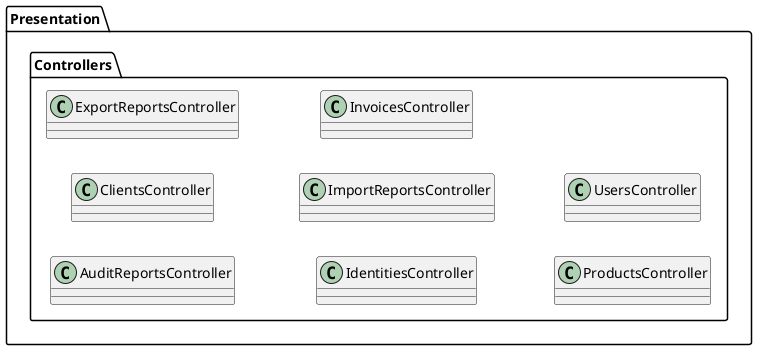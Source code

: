 @startuml Presentation
skinparam DefaultTextAlignment center
skinparam Linetype polyline
left to right direction

package Presentation {
    package Controllers {
        class AuditReportsController
        class ClientsController
        class ExportReportsController
        class IdentitiesController
        class ImportReportsController
        class InvoicesController
        class ProductsController
        class UsersController
    }
}
@enduml
